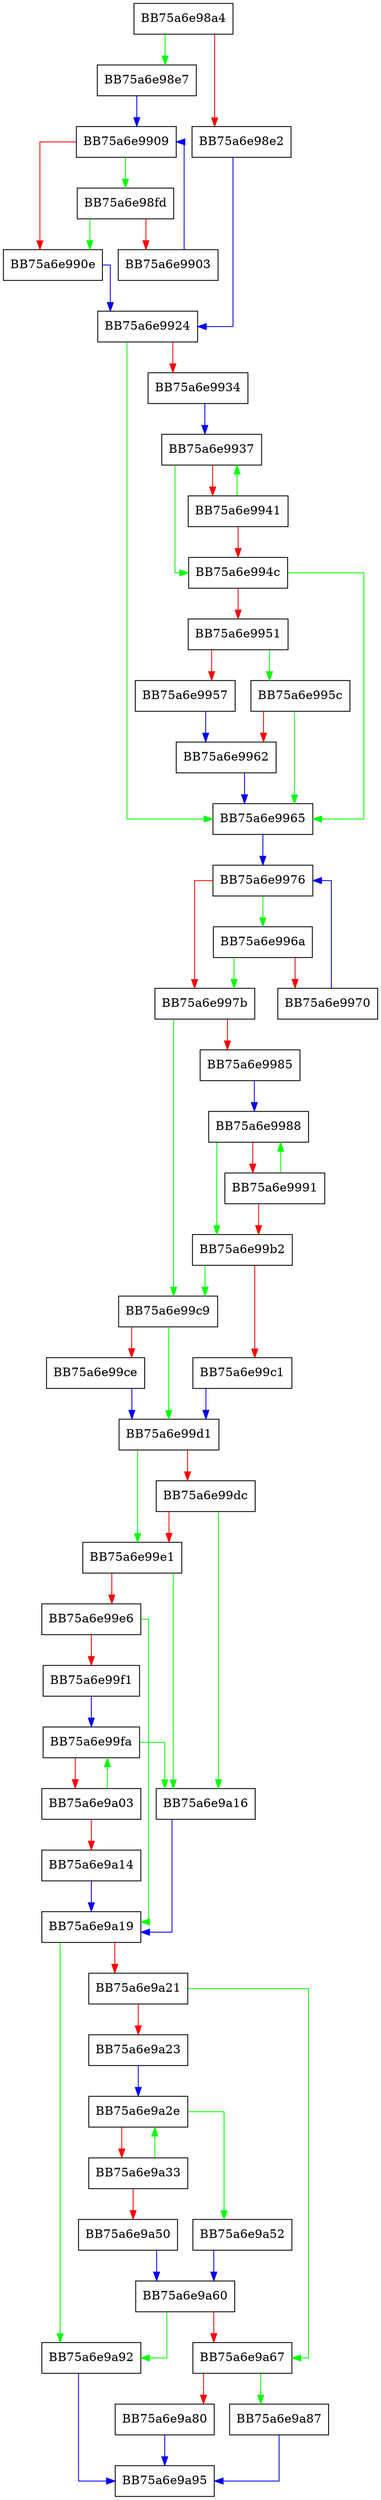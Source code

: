 digraph sqlite3Atoi64 {
  node [shape="box"];
  graph [splines=ortho];
  BB75a6e98a4 -> BB75a6e98e7 [color="green"];
  BB75a6e98a4 -> BB75a6e98e2 [color="red"];
  BB75a6e98e2 -> BB75a6e9924 [color="blue"];
  BB75a6e98e7 -> BB75a6e9909 [color="blue"];
  BB75a6e98fd -> BB75a6e990e [color="green"];
  BB75a6e98fd -> BB75a6e9903 [color="red"];
  BB75a6e9903 -> BB75a6e9909 [color="blue"];
  BB75a6e9909 -> BB75a6e98fd [color="green"];
  BB75a6e9909 -> BB75a6e990e [color="red"];
  BB75a6e990e -> BB75a6e9924 [color="blue"];
  BB75a6e9924 -> BB75a6e9965 [color="green"];
  BB75a6e9924 -> BB75a6e9934 [color="red"];
  BB75a6e9934 -> BB75a6e9937 [color="blue"];
  BB75a6e9937 -> BB75a6e994c [color="green"];
  BB75a6e9937 -> BB75a6e9941 [color="red"];
  BB75a6e9941 -> BB75a6e9937 [color="green"];
  BB75a6e9941 -> BB75a6e994c [color="red"];
  BB75a6e994c -> BB75a6e9965 [color="green"];
  BB75a6e994c -> BB75a6e9951 [color="red"];
  BB75a6e9951 -> BB75a6e995c [color="green"];
  BB75a6e9951 -> BB75a6e9957 [color="red"];
  BB75a6e9957 -> BB75a6e9962 [color="blue"];
  BB75a6e995c -> BB75a6e9965 [color="green"];
  BB75a6e995c -> BB75a6e9962 [color="red"];
  BB75a6e9962 -> BB75a6e9965 [color="blue"];
  BB75a6e9965 -> BB75a6e9976 [color="blue"];
  BB75a6e996a -> BB75a6e997b [color="green"];
  BB75a6e996a -> BB75a6e9970 [color="red"];
  BB75a6e9970 -> BB75a6e9976 [color="blue"];
  BB75a6e9976 -> BB75a6e996a [color="green"];
  BB75a6e9976 -> BB75a6e997b [color="red"];
  BB75a6e997b -> BB75a6e99c9 [color="green"];
  BB75a6e997b -> BB75a6e9985 [color="red"];
  BB75a6e9985 -> BB75a6e9988 [color="blue"];
  BB75a6e9988 -> BB75a6e99b2 [color="green"];
  BB75a6e9988 -> BB75a6e9991 [color="red"];
  BB75a6e9991 -> BB75a6e9988 [color="green"];
  BB75a6e9991 -> BB75a6e99b2 [color="red"];
  BB75a6e99b2 -> BB75a6e99c9 [color="green"];
  BB75a6e99b2 -> BB75a6e99c1 [color="red"];
  BB75a6e99c1 -> BB75a6e99d1 [color="blue"];
  BB75a6e99c9 -> BB75a6e99d1 [color="green"];
  BB75a6e99c9 -> BB75a6e99ce [color="red"];
  BB75a6e99ce -> BB75a6e99d1 [color="blue"];
  BB75a6e99d1 -> BB75a6e99e1 [color="green"];
  BB75a6e99d1 -> BB75a6e99dc [color="red"];
  BB75a6e99dc -> BB75a6e9a16 [color="green"];
  BB75a6e99dc -> BB75a6e99e1 [color="red"];
  BB75a6e99e1 -> BB75a6e9a16 [color="green"];
  BB75a6e99e1 -> BB75a6e99e6 [color="red"];
  BB75a6e99e6 -> BB75a6e9a19 [color="green"];
  BB75a6e99e6 -> BB75a6e99f1 [color="red"];
  BB75a6e99f1 -> BB75a6e99fa [color="blue"];
  BB75a6e99fa -> BB75a6e9a16 [color="green"];
  BB75a6e99fa -> BB75a6e9a03 [color="red"];
  BB75a6e9a03 -> BB75a6e99fa [color="green"];
  BB75a6e9a03 -> BB75a6e9a14 [color="red"];
  BB75a6e9a14 -> BB75a6e9a19 [color="blue"];
  BB75a6e9a16 -> BB75a6e9a19 [color="blue"];
  BB75a6e9a19 -> BB75a6e9a92 [color="green"];
  BB75a6e9a19 -> BB75a6e9a21 [color="red"];
  BB75a6e9a21 -> BB75a6e9a67 [color="green"];
  BB75a6e9a21 -> BB75a6e9a23 [color="red"];
  BB75a6e9a23 -> BB75a6e9a2e [color="blue"];
  BB75a6e9a2e -> BB75a6e9a52 [color="green"];
  BB75a6e9a2e -> BB75a6e9a33 [color="red"];
  BB75a6e9a33 -> BB75a6e9a2e [color="green"];
  BB75a6e9a33 -> BB75a6e9a50 [color="red"];
  BB75a6e9a50 -> BB75a6e9a60 [color="blue"];
  BB75a6e9a52 -> BB75a6e9a60 [color="blue"];
  BB75a6e9a60 -> BB75a6e9a92 [color="green"];
  BB75a6e9a60 -> BB75a6e9a67 [color="red"];
  BB75a6e9a67 -> BB75a6e9a87 [color="green"];
  BB75a6e9a67 -> BB75a6e9a80 [color="red"];
  BB75a6e9a80 -> BB75a6e9a95 [color="blue"];
  BB75a6e9a87 -> BB75a6e9a95 [color="blue"];
  BB75a6e9a92 -> BB75a6e9a95 [color="blue"];
}